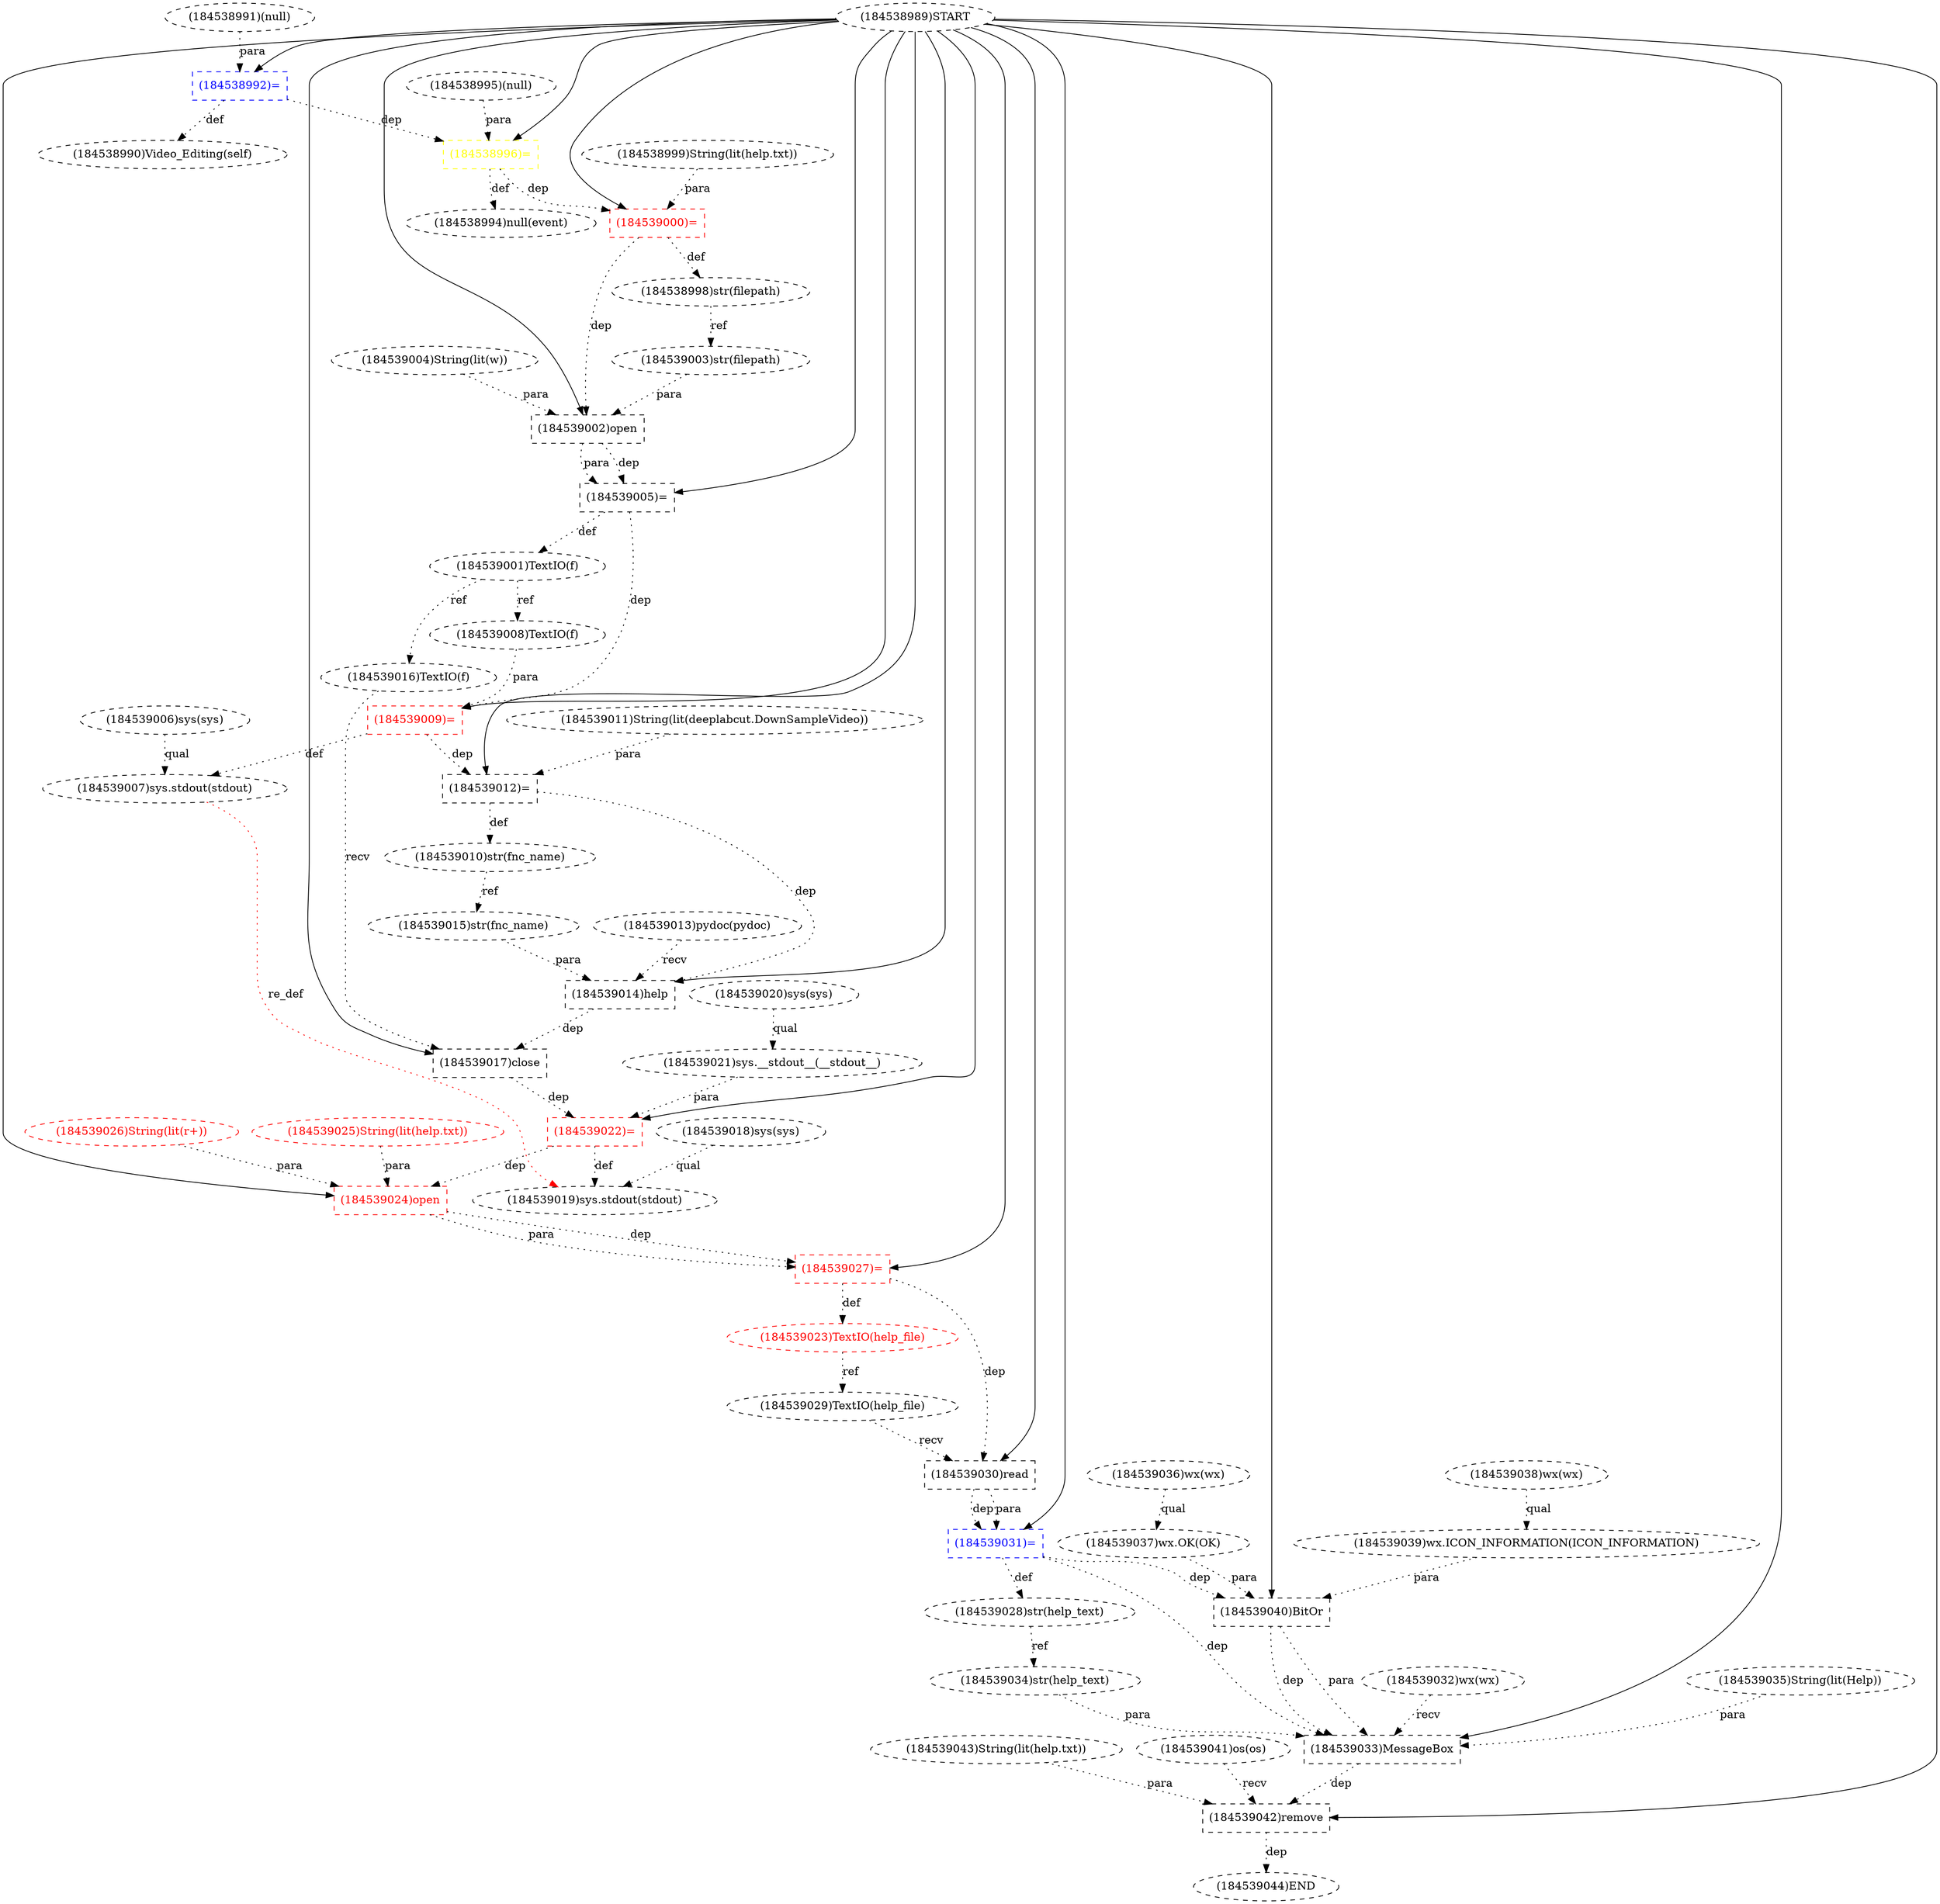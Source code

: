 digraph G {
1 [label="(184538999)String(lit(help.txt))" shape=ellipse style=dashed]
2 [label="(184539024)open" shape=box style=dashed color=red fontcolor=red]
3 [label="(184538994)null(event)" shape=ellipse style=dashed]
4 [label="(184539003)str(filepath)" shape=ellipse style=dashed]
5 [label="(184539032)wx(wx)" shape=ellipse style=dashed]
6 [label="(184539030)read" shape=box style=dashed]
7 [label="(184539014)help" shape=box style=dashed]
8 [label="(184539004)String(lit(w))" shape=ellipse style=dashed color=black fontcolor=black]
9 [label="(184539018)sys(sys)" shape=ellipse style=dashed]
10 [label="(184539007)sys.stdout(stdout)" shape=ellipse style=dashed]
11 [label="(184539031)=" shape=box style=dashed color=blue fontcolor=blue]
12 [label="(184539013)pydoc(pydoc)" shape=ellipse style=dashed]
13 [label="(184539035)String(lit(Help))" shape=ellipse style=dashed]
14 [label="(184539022)=" shape=box style=dashed color=red fontcolor=red]
15 [label="(184539001)TextIO(f)" shape=ellipse style=dashed color=black fontcolor=black]
16 [label="(184539010)str(fnc_name)" shape=ellipse style=dashed]
17 [label="(184539034)str(help_text)" shape=ellipse style=dashed]
18 [label="(184539029)TextIO(help_file)" shape=ellipse style=dashed]
19 [label="(184539011)String(lit(deeplabcut.DownSampleVideo))" shape=ellipse style=dashed]
20 [label="(184539008)TextIO(f)" shape=ellipse style=dashed]
21 [label="(184539026)String(lit(r+))" shape=ellipse style=dashed color=red fontcolor=red]
22 [label="(184539037)wx.OK(OK)" shape=ellipse style=dashed]
23 [label="(184539040)BitOr" shape=box style=dashed]
24 [label="(184539021)sys.__stdout__(__stdout__)" shape=ellipse style=dashed]
25 [label="(184539028)str(help_text)" shape=ellipse style=dashed]
26 [label="(184538991)(null)" shape=ellipse style=dashed]
27 [label="(184539023)TextIO(help_file)" shape=ellipse style=dashed color=red fontcolor=red]
28 [label="(184539043)String(lit(help.txt))" shape=ellipse style=dashed]
29 [label="(184539020)sys(sys)" shape=ellipse style=dashed]
30 [label="(184539016)TextIO(f)" shape=ellipse style=dashed color=black fontcolor=black]
31 [label="(184539041)os(os)" shape=ellipse style=dashed]
32 [label="(184539042)remove" shape=box style=dashed]
33 [label="(184538990)Video_Editing(self)" shape=ellipse style=dashed]
34 [label="(184539002)open" shape=box style=dashed color=black fontcolor=black]
35 [label="(184539036)wx(wx)" shape=ellipse style=dashed]
36 [label="(184539000)=" shape=box style=dashed color=red fontcolor=red]
37 [label="(184539006)sys(sys)" shape=ellipse style=dashed]
38 [label="(184539017)close" shape=box style=dashed color=black fontcolor=black]
39 [label="(184539012)=" shape=box style=dashed color=black fontcolor=black]
40 [label="(184539044)END" style=dashed]
41 [label="(184539039)wx.ICON_INFORMATION(ICON_INFORMATION)" shape=ellipse style=dashed]
42 [label="(184538996)=" shape=box style=dashed color=yellow fontcolor=yellow]
43 [label="(184539033)MessageBox" shape=box style=dashed]
44 [label="(184538992)=" shape=box style=dashed color=blue fontcolor=blue]
45 [label="(184538989)START" style=dashed]
46 [label="(184539015)str(fnc_name)" shape=ellipse style=dashed]
47 [label="(184539025)String(lit(help.txt))" shape=ellipse style=dashed color=red fontcolor=red]
48 [label="(184539019)sys.stdout(stdout)" shape=ellipse style=dashed]
49 [label="(184539038)wx(wx)" shape=ellipse style=dashed]
50 [label="(184539009)=" shape=box style=dashed color=red fontcolor=red]
51 [label="(184539027)=" shape=box style=dashed color=red fontcolor=red]
52 [label="(184538998)str(filepath)" shape=ellipse style=dashed]
53 [label="(184538995)(null)" shape=ellipse style=dashed]
54 [label="(184539005)=" shape=box style=dashed color=black fontcolor=black]
45 -> 2 [label="" style=solid];
47 -> 2 [label="para" style=dotted];
21 -> 2 [label="para" style=dotted];
14 -> 2 [label="dep" style=dotted];
42 -> 3 [label="def" style=dotted];
52 -> 4 [label="ref" style=dotted];
45 -> 6 [label="" style=solid];
18 -> 6 [label="recv" style=dotted];
51 -> 6 [label="dep" style=dotted];
45 -> 7 [label="" style=solid];
12 -> 7 [label="recv" style=dotted];
46 -> 7 [label="para" style=dotted];
39 -> 7 [label="dep" style=dotted];
37 -> 10 [label="qual" style=dotted];
50 -> 10 [label="def" style=dotted];
45 -> 11 [label="" style=solid];
6 -> 11 [label="dep" style=dotted];
6 -> 11 [label="para" style=dotted];
45 -> 14 [label="" style=solid];
24 -> 14 [label="para" style=dotted];
38 -> 14 [label="dep" style=dotted];
54 -> 15 [label="def" style=dotted];
39 -> 16 [label="def" style=dotted];
25 -> 17 [label="ref" style=dotted];
27 -> 18 [label="ref" style=dotted];
15 -> 20 [label="ref" style=dotted];
35 -> 22 [label="qual" style=dotted];
45 -> 23 [label="" style=solid];
22 -> 23 [label="para" style=dotted];
41 -> 23 [label="para" style=dotted];
11 -> 23 [label="dep" style=dotted];
29 -> 24 [label="qual" style=dotted];
11 -> 25 [label="def" style=dotted];
51 -> 27 [label="def" style=dotted];
15 -> 30 [label="ref" style=dotted];
45 -> 32 [label="" style=solid];
31 -> 32 [label="recv" style=dotted];
28 -> 32 [label="para" style=dotted];
43 -> 32 [label="dep" style=dotted];
44 -> 33 [label="def" style=dotted];
45 -> 34 [label="" style=solid];
4 -> 34 [label="para" style=dotted];
8 -> 34 [label="para" style=dotted];
36 -> 34 [label="dep" style=dotted];
45 -> 36 [label="" style=solid];
1 -> 36 [label="para" style=dotted];
42 -> 36 [label="dep" style=dotted];
45 -> 38 [label="" style=solid];
30 -> 38 [label="recv" style=dotted];
7 -> 38 [label="dep" style=dotted];
45 -> 39 [label="" style=solid];
19 -> 39 [label="para" style=dotted];
50 -> 39 [label="dep" style=dotted];
32 -> 40 [label="dep" style=dotted];
49 -> 41 [label="qual" style=dotted];
45 -> 42 [label="" style=solid];
53 -> 42 [label="para" style=dotted];
44 -> 42 [label="dep" style=dotted];
45 -> 43 [label="" style=solid];
5 -> 43 [label="recv" style=dotted];
17 -> 43 [label="para" style=dotted];
13 -> 43 [label="para" style=dotted];
23 -> 43 [label="dep" style=dotted];
23 -> 43 [label="para" style=dotted];
11 -> 43 [label="dep" style=dotted];
45 -> 44 [label="" style=solid];
26 -> 44 [label="para" style=dotted];
16 -> 46 [label="ref" style=dotted];
9 -> 48 [label="qual" style=dotted];
14 -> 48 [label="def" style=dotted];
10 -> 48 [label="re_def" style=dotted color=red];
45 -> 50 [label="" style=solid];
20 -> 50 [label="para" style=dotted];
54 -> 50 [label="dep" style=dotted];
45 -> 51 [label="" style=solid];
2 -> 51 [label="dep" style=dotted];
2 -> 51 [label="para" style=dotted];
36 -> 52 [label="def" style=dotted];
45 -> 54 [label="" style=solid];
34 -> 54 [label="dep" style=dotted];
34 -> 54 [label="para" style=dotted];
}